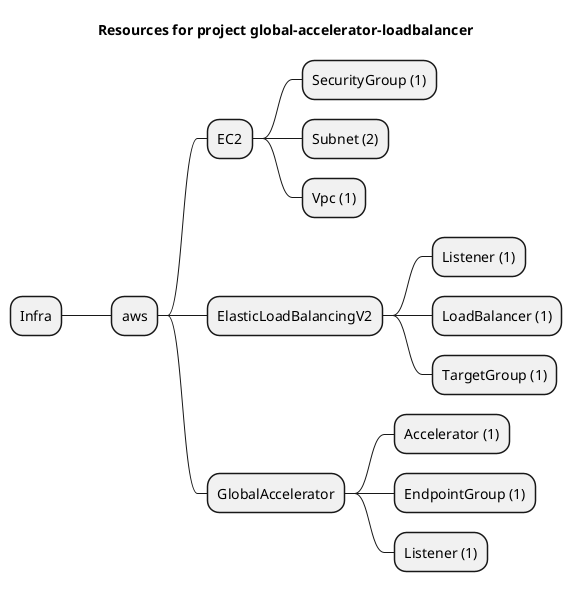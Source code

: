 @startmindmap
title Resources for project global-accelerator-loadbalancer
skinparam monochrome true
+ Infra
++ aws
+++ EC2
++++ SecurityGroup (1)
++++ Subnet (2)
++++ Vpc (1)
+++ ElasticLoadBalancingV2
++++ Listener (1)
++++ LoadBalancer (1)
++++ TargetGroup (1)
+++ GlobalAccelerator
++++ Accelerator (1)
++++ EndpointGroup (1)
++++ Listener (1)
@endmindmap